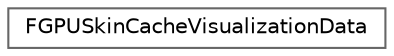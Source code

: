 digraph "Graphical Class Hierarchy"
{
 // INTERACTIVE_SVG=YES
 // LATEX_PDF_SIZE
  bgcolor="transparent";
  edge [fontname=Helvetica,fontsize=10,labelfontname=Helvetica,labelfontsize=10];
  node [fontname=Helvetica,fontsize=10,shape=box,height=0.2,width=0.4];
  rankdir="LR";
  Node0 [id="Node000000",label="FGPUSkinCacheVisualizationData",height=0.2,width=0.4,color="grey40", fillcolor="white", style="filled",URL="$db/de4/classFGPUSkinCacheVisualizationData.html",tooltip=" "];
}
